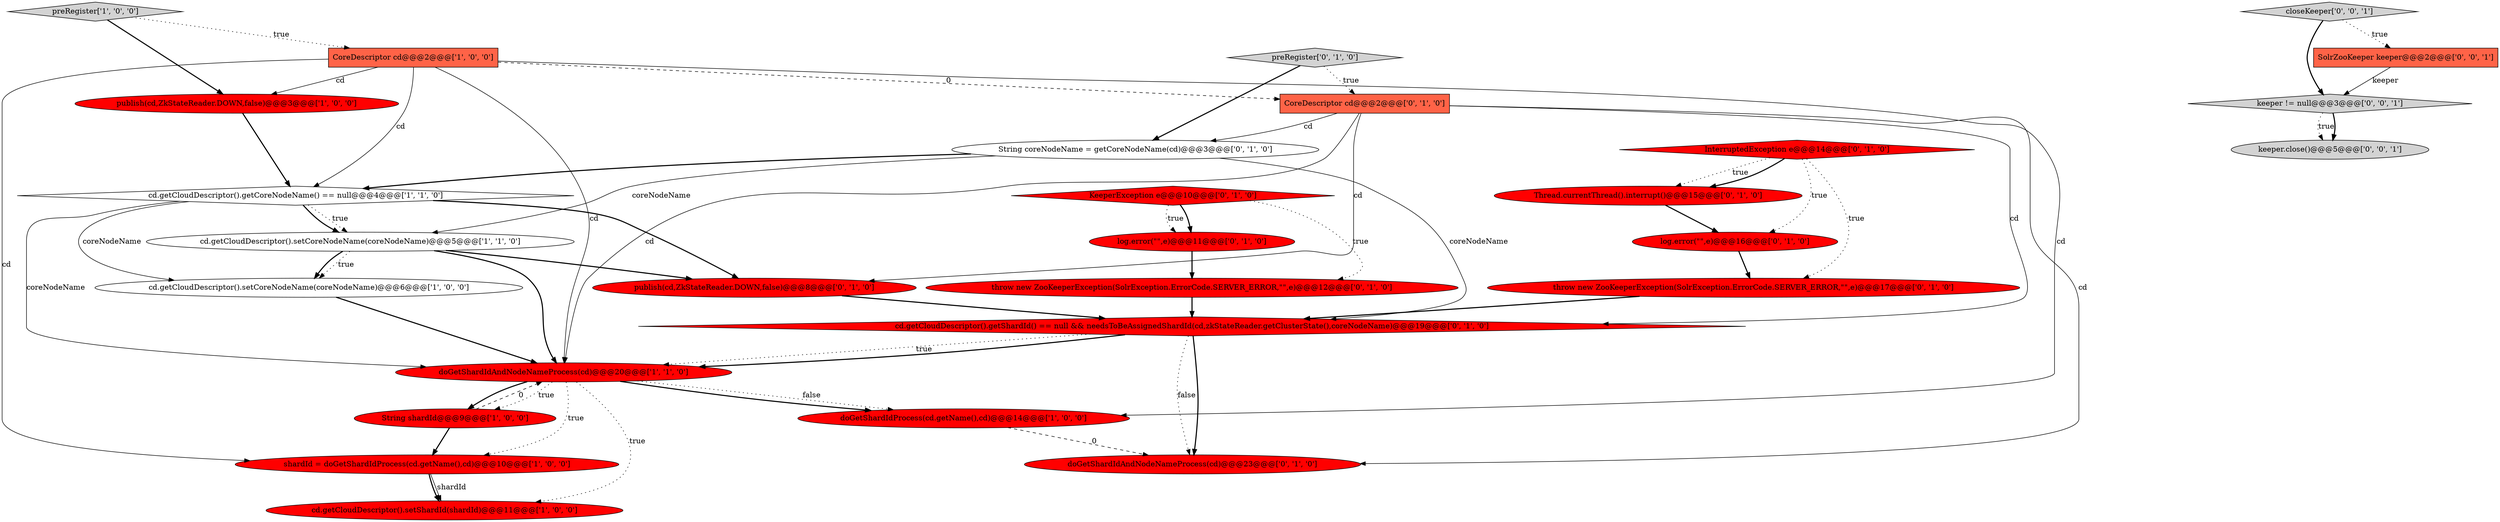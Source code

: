 digraph {
11 [style = filled, label = "throw new ZooKeeperException(SolrException.ErrorCode.SERVER_ERROR,\"\",e)@@@12@@@['0', '1', '0']", fillcolor = red, shape = ellipse image = "AAA1AAABBB2BBB"];
8 [style = filled, label = "cd.getCloudDescriptor().setShardId(shardId)@@@11@@@['1', '0', '0']", fillcolor = red, shape = ellipse image = "AAA1AAABBB1BBB"];
24 [style = filled, label = "keeper.close()@@@5@@@['0', '0', '1']", fillcolor = lightgray, shape = ellipse image = "AAA0AAABBB3BBB"];
3 [style = filled, label = "doGetShardIdAndNodeNameProcess(cd)@@@20@@@['1', '1', '0']", fillcolor = red, shape = ellipse image = "AAA1AAABBB1BBB"];
17 [style = filled, label = "KeeperException e@@@10@@@['0', '1', '0']", fillcolor = red, shape = diamond image = "AAA1AAABBB2BBB"];
4 [style = filled, label = "CoreDescriptor cd@@@2@@@['1', '0', '0']", fillcolor = tomato, shape = box image = "AAA1AAABBB1BBB"];
15 [style = filled, label = "doGetShardIdAndNodeNameProcess(cd)@@@23@@@['0', '1', '0']", fillcolor = red, shape = ellipse image = "AAA1AAABBB2BBB"];
27 [style = filled, label = "closeKeeper['0', '0', '1']", fillcolor = lightgray, shape = diamond image = "AAA0AAABBB3BBB"];
1 [style = filled, label = "doGetShardIdProcess(cd.getName(),cd)@@@14@@@['1', '0', '0']", fillcolor = red, shape = ellipse image = "AAA1AAABBB1BBB"];
9 [style = filled, label = "cd.getCloudDescriptor().setCoreNodeName(coreNodeName)@@@6@@@['1', '0', '0']", fillcolor = white, shape = ellipse image = "AAA0AAABBB1BBB"];
7 [style = filled, label = "cd.getCloudDescriptor().getCoreNodeName() == null@@@4@@@['1', '1', '0']", fillcolor = white, shape = diamond image = "AAA0AAABBB1BBB"];
16 [style = filled, label = "throw new ZooKeeperException(SolrException.ErrorCode.SERVER_ERROR,\"\",e)@@@17@@@['0', '1', '0']", fillcolor = red, shape = ellipse image = "AAA1AAABBB2BBB"];
6 [style = filled, label = "cd.getCloudDescriptor().setCoreNodeName(coreNodeName)@@@5@@@['1', '1', '0']", fillcolor = white, shape = ellipse image = "AAA0AAABBB1BBB"];
20 [style = filled, label = "Thread.currentThread().interrupt()@@@15@@@['0', '1', '0']", fillcolor = red, shape = ellipse image = "AAA1AAABBB2BBB"];
21 [style = filled, label = "publish(cd,ZkStateReader.DOWN,false)@@@8@@@['0', '1', '0']", fillcolor = red, shape = ellipse image = "AAA1AAABBB2BBB"];
18 [style = filled, label = "preRegister['0', '1', '0']", fillcolor = lightgray, shape = diamond image = "AAA0AAABBB2BBB"];
22 [style = filled, label = "InterruptedException e@@@14@@@['0', '1', '0']", fillcolor = red, shape = diamond image = "AAA1AAABBB2BBB"];
10 [style = filled, label = "String shardId@@@9@@@['1', '0', '0']", fillcolor = red, shape = ellipse image = "AAA1AAABBB1BBB"];
13 [style = filled, label = "String coreNodeName = getCoreNodeName(cd)@@@3@@@['0', '1', '0']", fillcolor = white, shape = ellipse image = "AAA0AAABBB2BBB"];
25 [style = filled, label = "keeper != null@@@3@@@['0', '0', '1']", fillcolor = lightgray, shape = diamond image = "AAA0AAABBB3BBB"];
26 [style = filled, label = "SolrZooKeeper keeper@@@2@@@['0', '0', '1']", fillcolor = tomato, shape = box image = "AAA0AAABBB3BBB"];
0 [style = filled, label = "shardId = doGetShardIdProcess(cd.getName(),cd)@@@10@@@['1', '0', '0']", fillcolor = red, shape = ellipse image = "AAA1AAABBB1BBB"];
2 [style = filled, label = "publish(cd,ZkStateReader.DOWN,false)@@@3@@@['1', '0', '0']", fillcolor = red, shape = ellipse image = "AAA1AAABBB1BBB"];
12 [style = filled, label = "cd.getCloudDescriptor().getShardId() == null && needsToBeAssignedShardId(cd,zkStateReader.getClusterState(),coreNodeName)@@@19@@@['0', '1', '0']", fillcolor = red, shape = diamond image = "AAA1AAABBB2BBB"];
19 [style = filled, label = "CoreDescriptor cd@@@2@@@['0', '1', '0']", fillcolor = tomato, shape = box image = "AAA1AAABBB2BBB"];
5 [style = filled, label = "preRegister['1', '0', '0']", fillcolor = lightgray, shape = diamond image = "AAA0AAABBB1BBB"];
23 [style = filled, label = "log.error(\"\",e)@@@11@@@['0', '1', '0']", fillcolor = red, shape = ellipse image = "AAA1AAABBB2BBB"];
14 [style = filled, label = "log.error(\"\",e)@@@16@@@['0', '1', '0']", fillcolor = red, shape = ellipse image = "AAA1AAABBB2BBB"];
14->16 [style = bold, label=""];
19->13 [style = solid, label="cd"];
6->3 [style = bold, label=""];
19->12 [style = solid, label="cd"];
7->6 [style = dotted, label="true"];
4->2 [style = solid, label="cd"];
12->3 [style = dotted, label="true"];
3->1 [style = bold, label=""];
6->21 [style = bold, label=""];
27->26 [style = dotted, label="true"];
1->15 [style = dashed, label="0"];
10->3 [style = dashed, label="0"];
7->9 [style = solid, label="coreNodeName"];
3->10 [style = dotted, label="true"];
7->3 [style = solid, label="coreNodeName"];
12->15 [style = bold, label=""];
12->15 [style = dotted, label="false"];
4->3 [style = solid, label="cd"];
18->19 [style = dotted, label="true"];
25->24 [style = dotted, label="true"];
11->12 [style = bold, label=""];
20->14 [style = bold, label=""];
17->23 [style = bold, label=""];
5->4 [style = dotted, label="true"];
17->23 [style = dotted, label="true"];
22->14 [style = dotted, label="true"];
21->12 [style = bold, label=""];
19->15 [style = solid, label="cd"];
3->10 [style = bold, label=""];
25->24 [style = bold, label=""];
5->2 [style = bold, label=""];
26->25 [style = solid, label="keeper"];
0->8 [style = solid, label="shardId"];
22->20 [style = dotted, label="true"];
4->1 [style = solid, label="cd"];
22->20 [style = bold, label=""];
6->9 [style = dotted, label="true"];
4->0 [style = solid, label="cd"];
13->7 [style = bold, label=""];
13->6 [style = solid, label="coreNodeName"];
22->16 [style = dotted, label="true"];
10->0 [style = bold, label=""];
7->6 [style = bold, label=""];
19->21 [style = solid, label="cd"];
0->8 [style = bold, label=""];
18->13 [style = bold, label=""];
3->0 [style = dotted, label="true"];
7->21 [style = bold, label=""];
9->3 [style = bold, label=""];
4->19 [style = dashed, label="0"];
12->3 [style = bold, label=""];
2->7 [style = bold, label=""];
19->3 [style = solid, label="cd"];
6->9 [style = bold, label=""];
23->11 [style = bold, label=""];
13->12 [style = solid, label="coreNodeName"];
3->8 [style = dotted, label="true"];
3->1 [style = dotted, label="false"];
4->7 [style = solid, label="cd"];
16->12 [style = bold, label=""];
27->25 [style = bold, label=""];
17->11 [style = dotted, label="true"];
}
